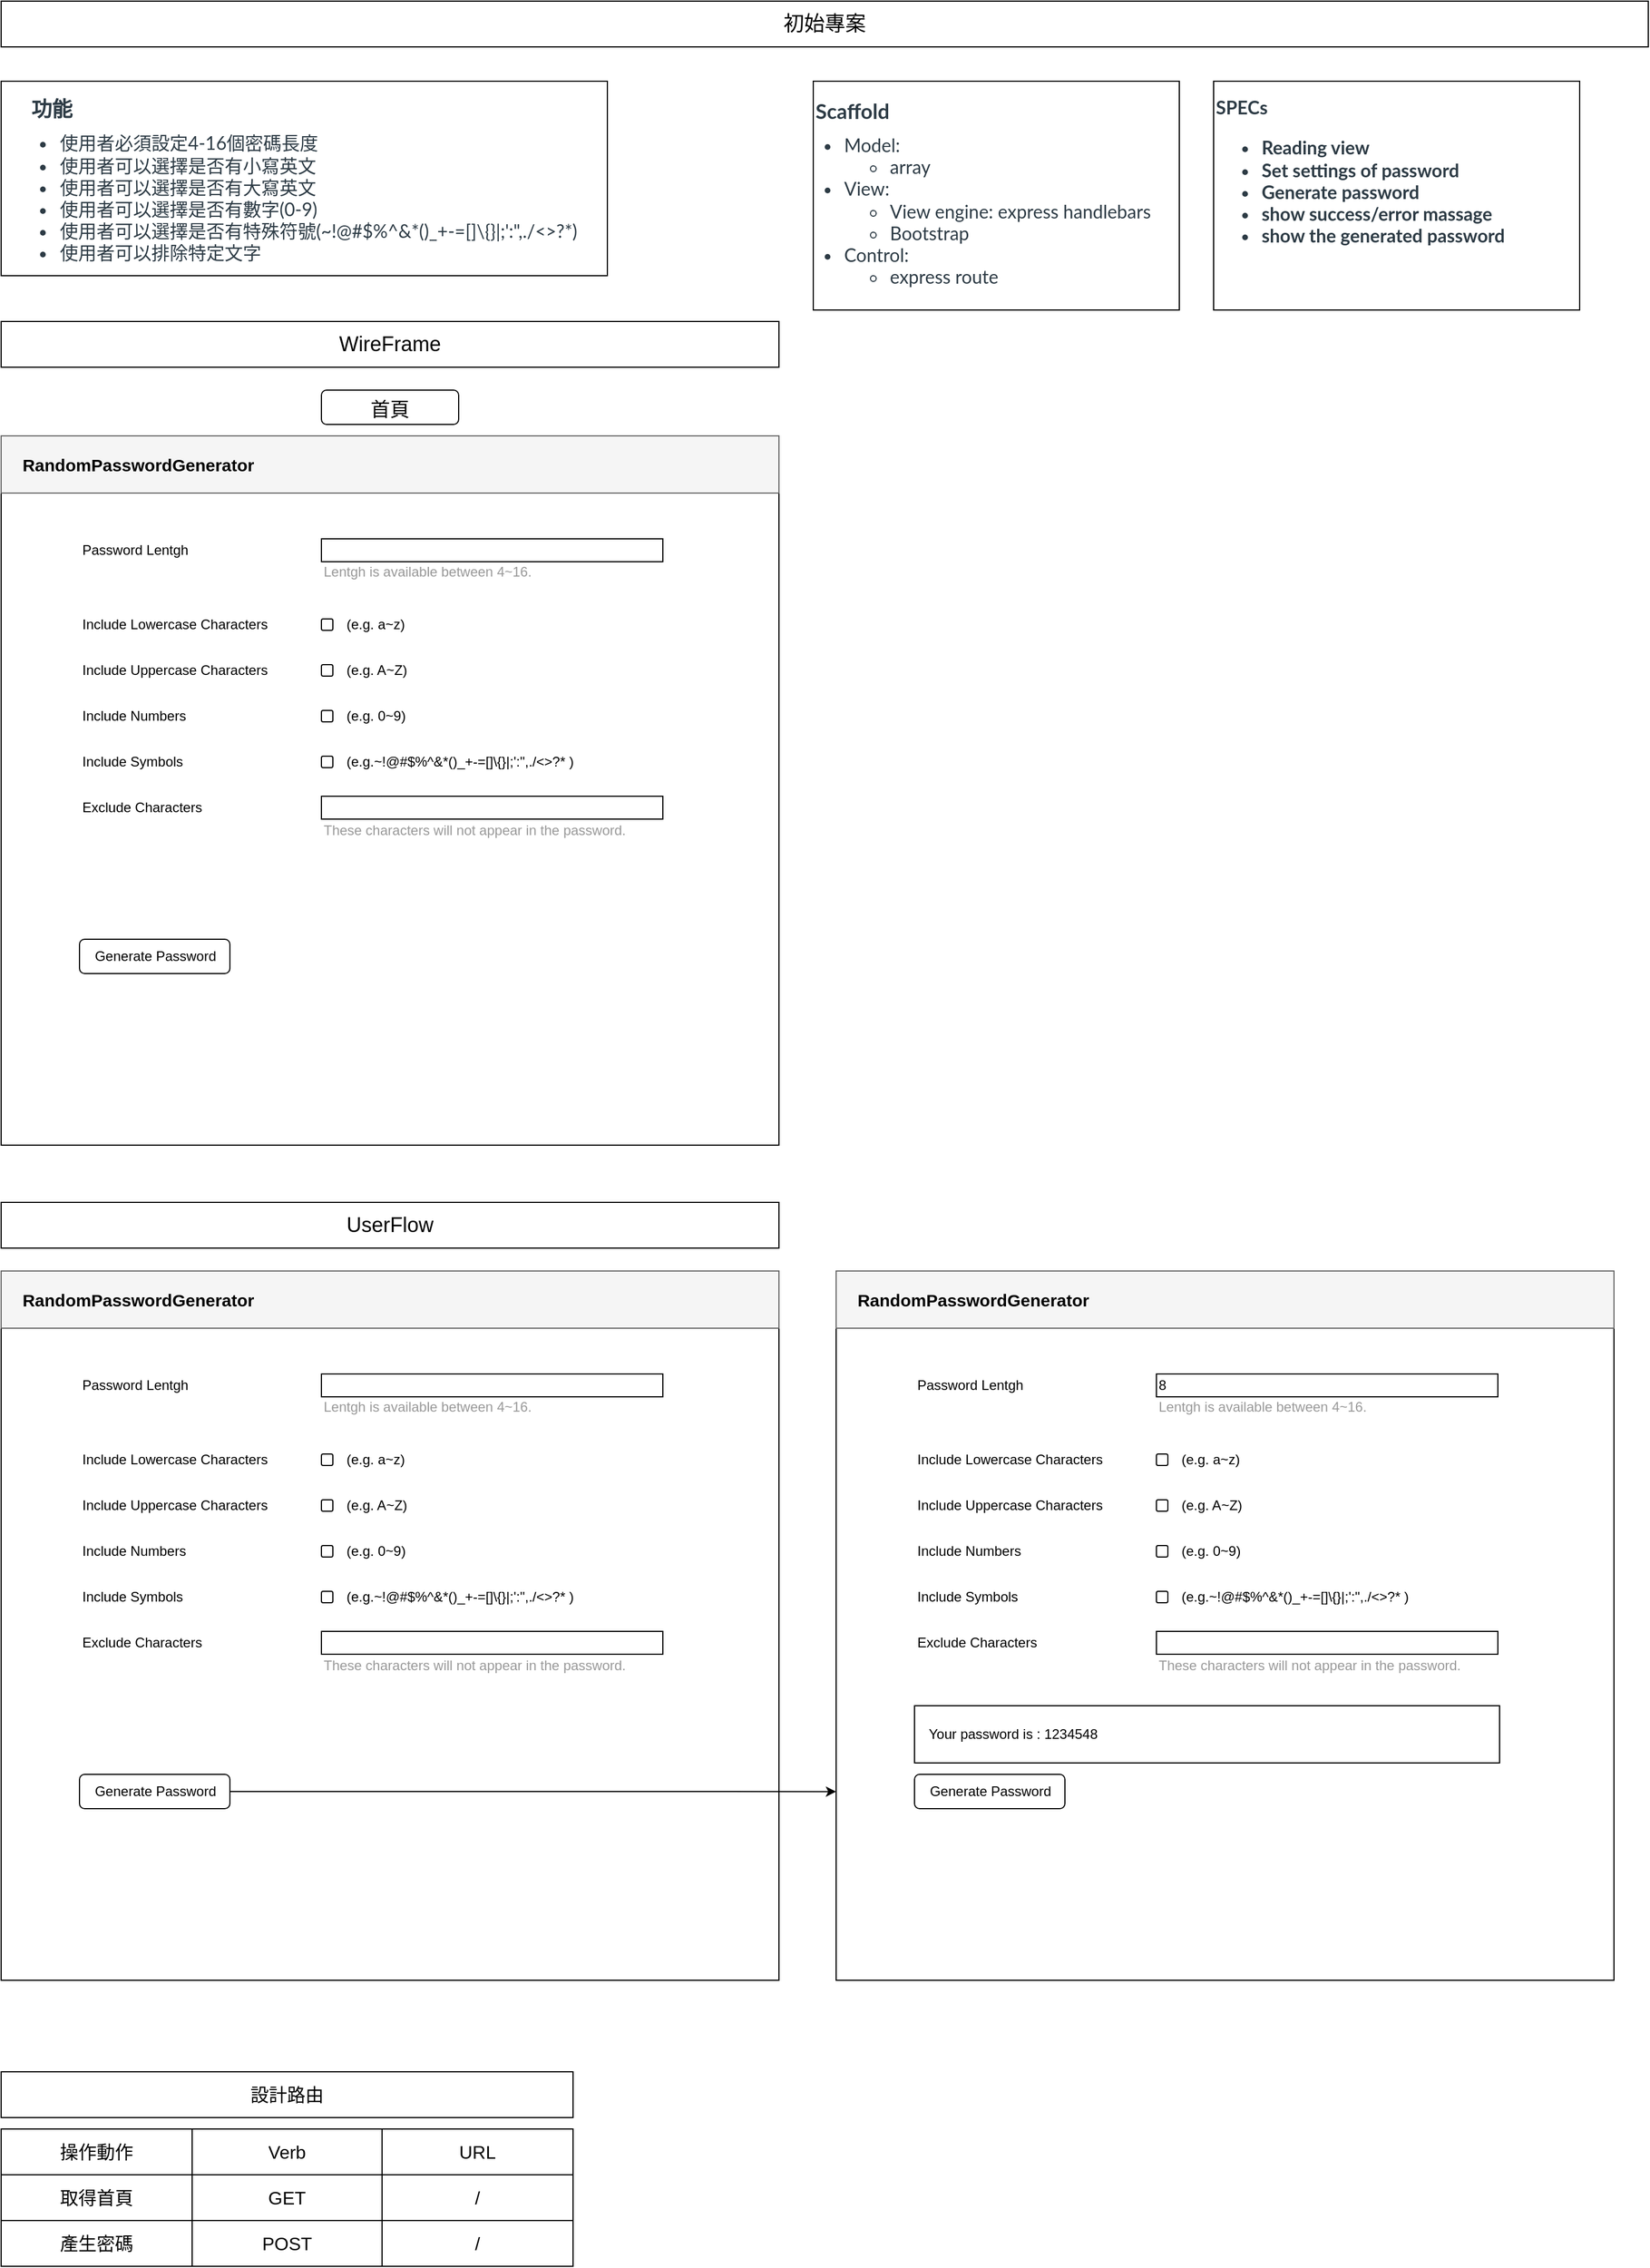 <mxfile version="21.6.8" type="device">
  <diagram name="第1頁" id="88fxw60qQT2I4hSHPNCn">
    <mxGraphModel dx="1793" dy="2224" grid="1" gridSize="10" guides="1" tooltips="1" connect="1" arrows="1" fold="1" page="1" pageScale="1" pageWidth="827" pageHeight="1169" math="0" shadow="0">
      <root>
        <mxCell id="0" />
        <mxCell id="1" parent="0" />
        <mxCell id="wVM6VVbsjTtl1nqaAGUt-2" value="&lt;h3 style=&quot;border-color: var(--border-color); margin: 6px 0px; font-family: &amp;quot;Lato Extended&amp;quot;, Lato, &amp;quot;Helvetica Neue&amp;quot;, Helvetica, Arial, sans-serif; font-weight: normal; line-height: 1.5; text-rendering: optimizelegibility; font-size: 1.5em; color: rgb(45, 59, 69); text-align: start; background-color: rgb(255, 255, 255);&quot;&gt;&lt;strong style=&quot;border-color: var(--border-color);&quot;&gt;功能&lt;/strong&gt;&lt;/h3&gt;&lt;ul style=&quot;border-color: var(--border-color); padding: 0px; margin: 0px 0px 6px 25px; color: rgb(45, 59, 69); font-family: LatoWeb, &amp;quot;Lato Extended&amp;quot;, Lato, &amp;quot;Helvetica Neue&amp;quot;, Helvetica, Arial, sans-serif; font-size: 16px; text-align: start; background-color: rgb(255, 255, 255);&quot;&gt;&lt;li style=&quot;border-color: var(--border-color);&quot;&gt;使用者必須設定4-16個密碼長度&lt;/li&gt;&lt;li style=&quot;border-color: var(--border-color);&quot;&gt;使用者可以選擇是否有小寫英文&lt;/li&gt;&lt;li style=&quot;border-color: var(--border-color);&quot;&gt;使用者可以選擇是否有大寫英文&lt;/li&gt;&lt;li style=&quot;border-color: var(--border-color);&quot;&gt;使用者可以選擇是否有數字(0-9)&lt;/li&gt;&lt;li style=&quot;border-color: var(--border-color);&quot;&gt;使用者可以選擇是否有特殊符號(~!@#$%^&amp;amp;*()_+-=[]\{}|;&#39;:&quot;,./&amp;lt;&amp;gt;?*)&lt;/li&gt;&lt;li style=&quot;border-color: var(--border-color);&quot;&gt;使用者可以排除特定文字&lt;/li&gt;&lt;/ul&gt;" style="rounded=0;whiteSpace=wrap;html=1;" parent="1" vertex="1">
          <mxGeometry x="80" y="30" width="530" height="170" as="geometry" />
        </mxCell>
        <mxCell id="wVM6VVbsjTtl1nqaAGUt-4" value="WireFrame" style="rounded=0;whiteSpace=wrap;html=1;fontSize=18;" parent="1" vertex="1">
          <mxGeometry x="80" y="240" width="680" height="40" as="geometry" />
        </mxCell>
        <mxCell id="wVM6VVbsjTtl1nqaAGUt-25" value="首頁" style="rounded=1;whiteSpace=wrap;html=1;fontSize=17;verticalAlign=bottom;" parent="1" vertex="1">
          <mxGeometry x="360" y="300" width="120" height="30" as="geometry" />
        </mxCell>
        <mxCell id="wVM6VVbsjTtl1nqaAGUt-128" value="re" style="group" parent="1" vertex="1" connectable="0">
          <mxGeometry x="80" y="340" width="680" height="620" as="geometry" />
        </mxCell>
        <mxCell id="wVM6VVbsjTtl1nqaAGUt-129" value="" style="rounded=0;whiteSpace=wrap;html=1;" parent="wVM6VVbsjTtl1nqaAGUt-128" vertex="1">
          <mxGeometry width="680" height="620" as="geometry" />
        </mxCell>
        <mxCell id="wVM6VVbsjTtl1nqaAGUt-130" value="" style="rounded=0;whiteSpace=wrap;html=1;fillColor=#f5f5f5;fontColor=#333333;strokeColor=#666666;" parent="wVM6VVbsjTtl1nqaAGUt-128" vertex="1">
          <mxGeometry width="680" height="50" as="geometry" />
        </mxCell>
        <mxCell id="wVM6VVbsjTtl1nqaAGUt-131" value="RandomPasswordGenerator" style="text;html=1;strokeColor=none;fillColor=none;align=center;verticalAlign=middle;whiteSpace=wrap;rounded=0;fontSize=15;fontStyle=1" parent="wVM6VVbsjTtl1nqaAGUt-128" vertex="1">
          <mxGeometry x="10" y="10" width="220" height="30" as="geometry" />
        </mxCell>
        <mxCell id="wVM6VVbsjTtl1nqaAGUt-132" value="" style="rounded=0;whiteSpace=wrap;html=1;align=left;fontColor=#999999;" parent="wVM6VVbsjTtl1nqaAGUt-128" vertex="1">
          <mxGeometry x="280" y="90" width="298.5" height="20" as="geometry" />
        </mxCell>
        <mxCell id="MvoH1GwuoINazfiOP4mC-1" value="Password Lentgh" style="text;html=1;strokeColor=none;fillColor=none;align=left;verticalAlign=middle;whiteSpace=wrap;rounded=0;" vertex="1" parent="wVM6VVbsjTtl1nqaAGUt-128">
          <mxGeometry x="68.5" y="85" width="121.5" height="30" as="geometry" />
        </mxCell>
        <mxCell id="MvoH1GwuoINazfiOP4mC-8" value="Lentgh is available between 4~16." style="text;html=1;strokeColor=none;fillColor=none;align=left;verticalAlign=middle;whiteSpace=wrap;rounded=0;fontColor=#999999;" vertex="1" parent="wVM6VVbsjTtl1nqaAGUt-128">
          <mxGeometry x="280" y="104" width="220" height="30" as="geometry" />
        </mxCell>
        <mxCell id="MvoH1GwuoINazfiOP4mC-9" value="Include Lowercase Characters" style="text;html=1;strokeColor=none;fillColor=none;align=left;verticalAlign=middle;whiteSpace=wrap;rounded=0;" vertex="1" parent="wVM6VVbsjTtl1nqaAGUt-128">
          <mxGeometry x="68.5" y="150" width="191.5" height="30" as="geometry" />
        </mxCell>
        <mxCell id="MvoH1GwuoINazfiOP4mC-10" value="Include Uppercase Characters" style="text;html=1;strokeColor=none;fillColor=none;align=left;verticalAlign=middle;whiteSpace=wrap;rounded=0;" vertex="1" parent="wVM6VVbsjTtl1nqaAGUt-128">
          <mxGeometry x="68.5" y="190" width="191.5" height="30" as="geometry" />
        </mxCell>
        <mxCell id="MvoH1GwuoINazfiOP4mC-11" value="Include Numbers" style="text;html=1;strokeColor=none;fillColor=none;align=left;verticalAlign=middle;whiteSpace=wrap;rounded=0;" vertex="1" parent="wVM6VVbsjTtl1nqaAGUt-128">
          <mxGeometry x="68.5" y="230" width="191.5" height="30" as="geometry" />
        </mxCell>
        <mxCell id="MvoH1GwuoINazfiOP4mC-12" value="Include Symbols" style="text;html=1;strokeColor=none;fillColor=none;align=left;verticalAlign=middle;whiteSpace=wrap;rounded=0;" vertex="1" parent="wVM6VVbsjTtl1nqaAGUt-128">
          <mxGeometry x="68.5" y="270" width="191.5" height="30" as="geometry" />
        </mxCell>
        <mxCell id="MvoH1GwuoINazfiOP4mC-13" value="Exclude Characters" style="text;html=1;strokeColor=none;fillColor=none;align=left;verticalAlign=middle;whiteSpace=wrap;rounded=0;" vertex="1" parent="wVM6VVbsjTtl1nqaAGUt-128">
          <mxGeometry x="68.5" y="310" width="191.5" height="30" as="geometry" />
        </mxCell>
        <mxCell id="MvoH1GwuoINazfiOP4mC-14" value="" style="rounded=1;whiteSpace=wrap;html=1;" vertex="1" parent="wVM6VVbsjTtl1nqaAGUt-128">
          <mxGeometry x="280" y="160" width="10" height="10" as="geometry" />
        </mxCell>
        <mxCell id="MvoH1GwuoINazfiOP4mC-15" value="" style="rounded=1;whiteSpace=wrap;html=1;" vertex="1" parent="wVM6VVbsjTtl1nqaAGUt-128">
          <mxGeometry x="280" y="200" width="10" height="10" as="geometry" />
        </mxCell>
        <mxCell id="MvoH1GwuoINazfiOP4mC-16" value="" style="rounded=1;whiteSpace=wrap;html=1;" vertex="1" parent="wVM6VVbsjTtl1nqaAGUt-128">
          <mxGeometry x="280" y="240" width="10" height="10" as="geometry" />
        </mxCell>
        <mxCell id="MvoH1GwuoINazfiOP4mC-17" value="" style="rounded=1;whiteSpace=wrap;html=1;" vertex="1" parent="wVM6VVbsjTtl1nqaAGUt-128">
          <mxGeometry x="280" y="280" width="10" height="10" as="geometry" />
        </mxCell>
        <mxCell id="MvoH1GwuoINazfiOP4mC-18" value="" style="rounded=0;whiteSpace=wrap;html=1;align=left;fontColor=#999999;" vertex="1" parent="wVM6VVbsjTtl1nqaAGUt-128">
          <mxGeometry x="280" y="315" width="298.5" height="20" as="geometry" />
        </mxCell>
        <mxCell id="MvoH1GwuoINazfiOP4mC-19" value="(e.g. a~z)" style="text;html=1;strokeColor=none;fillColor=none;align=left;verticalAlign=middle;whiteSpace=wrap;rounded=0;" vertex="1" parent="wVM6VVbsjTtl1nqaAGUt-128">
          <mxGeometry x="300" y="150" width="191.5" height="30" as="geometry" />
        </mxCell>
        <mxCell id="MvoH1GwuoINazfiOP4mC-20" value="(e.g. A~Z)" style="text;html=1;strokeColor=none;fillColor=none;align=left;verticalAlign=middle;whiteSpace=wrap;rounded=0;" vertex="1" parent="wVM6VVbsjTtl1nqaAGUt-128">
          <mxGeometry x="300" y="190" width="191.5" height="30" as="geometry" />
        </mxCell>
        <mxCell id="MvoH1GwuoINazfiOP4mC-21" value="(e.g. 0~9)" style="text;html=1;strokeColor=none;fillColor=none;align=left;verticalAlign=middle;whiteSpace=wrap;rounded=0;" vertex="1" parent="wVM6VVbsjTtl1nqaAGUt-128">
          <mxGeometry x="300" y="230" width="191.5" height="30" as="geometry" />
        </mxCell>
        <mxCell id="MvoH1GwuoINazfiOP4mC-22" value="(e.g.~!@#$%^&amp;amp;*()_+-=[]\{}|;&#39;:&quot;,./&amp;lt;&amp;gt;?* )" style="text;html=1;strokeColor=none;fillColor=none;align=left;verticalAlign=middle;whiteSpace=wrap;rounded=0;" vertex="1" parent="wVM6VVbsjTtl1nqaAGUt-128">
          <mxGeometry x="300" y="270" width="270" height="30" as="geometry" />
        </mxCell>
        <mxCell id="MvoH1GwuoINazfiOP4mC-23" value="These characters will not appear in the password." style="text;html=1;strokeColor=none;fillColor=none;align=left;verticalAlign=middle;whiteSpace=wrap;rounded=0;fontColor=#999999;" vertex="1" parent="wVM6VVbsjTtl1nqaAGUt-128">
          <mxGeometry x="280" y="330" width="280" height="30" as="geometry" />
        </mxCell>
        <mxCell id="MvoH1GwuoINazfiOP4mC-25" value="Generate Password" style="rounded=1;whiteSpace=wrap;html=1;" vertex="1" parent="wVM6VVbsjTtl1nqaAGUt-128">
          <mxGeometry x="68.5" y="440" width="131.5" height="30" as="geometry" />
        </mxCell>
        <mxCell id="e_DNNsqGoQ1BPr0Qhp8M-2" value="初始專案" style="rounded=0;whiteSpace=wrap;html=1;fontSize=18;" parent="1" vertex="1">
          <mxGeometry x="80" y="-40" width="1440" height="40" as="geometry" />
        </mxCell>
        <mxCell id="MvoH1GwuoINazfiOP4mC-102" value="UserFlow" style="rounded=0;whiteSpace=wrap;html=1;fontSize=18;" vertex="1" parent="1">
          <mxGeometry x="80" y="1010" width="680" height="40" as="geometry" />
        </mxCell>
        <mxCell id="MvoH1GwuoINazfiOP4mC-103" value="" style="shape=table;startSize=0;container=1;collapsible=0;childLayout=tableLayout;fontSize=16;" vertex="1" parent="1">
          <mxGeometry x="80" y="1820" width="500" height="120" as="geometry" />
        </mxCell>
        <mxCell id="MvoH1GwuoINazfiOP4mC-104" value="" style="shape=tableRow;horizontal=0;startSize=0;swimlaneHead=0;swimlaneBody=0;strokeColor=inherit;top=0;left=0;bottom=0;right=0;collapsible=0;dropTarget=0;fillColor=none;points=[[0,0.5],[1,0.5]];portConstraint=eastwest;fontSize=16;" vertex="1" parent="MvoH1GwuoINazfiOP4mC-103">
          <mxGeometry width="500" height="40" as="geometry" />
        </mxCell>
        <mxCell id="MvoH1GwuoINazfiOP4mC-105" value="操作動作" style="shape=partialRectangle;html=1;whiteSpace=wrap;connectable=0;strokeColor=inherit;overflow=hidden;fillColor=none;top=0;left=0;bottom=0;right=0;pointerEvents=1;fontSize=16;" vertex="1" parent="MvoH1GwuoINazfiOP4mC-104">
          <mxGeometry width="167" height="40" as="geometry">
            <mxRectangle width="167" height="40" as="alternateBounds" />
          </mxGeometry>
        </mxCell>
        <mxCell id="MvoH1GwuoINazfiOP4mC-106" value="Verb" style="shape=partialRectangle;html=1;whiteSpace=wrap;connectable=0;strokeColor=inherit;overflow=hidden;fillColor=none;top=0;left=0;bottom=0;right=0;pointerEvents=1;fontSize=16;" vertex="1" parent="MvoH1GwuoINazfiOP4mC-104">
          <mxGeometry x="167" width="166" height="40" as="geometry">
            <mxRectangle width="166" height="40" as="alternateBounds" />
          </mxGeometry>
        </mxCell>
        <mxCell id="MvoH1GwuoINazfiOP4mC-107" value="URL" style="shape=partialRectangle;html=1;whiteSpace=wrap;connectable=0;strokeColor=inherit;overflow=hidden;fillColor=none;top=0;left=0;bottom=0;right=0;pointerEvents=1;fontSize=16;" vertex="1" parent="MvoH1GwuoINazfiOP4mC-104">
          <mxGeometry x="333" width="167" height="40" as="geometry">
            <mxRectangle width="167" height="40" as="alternateBounds" />
          </mxGeometry>
        </mxCell>
        <mxCell id="MvoH1GwuoINazfiOP4mC-108" value="" style="shape=tableRow;horizontal=0;startSize=0;swimlaneHead=0;swimlaneBody=0;strokeColor=inherit;top=0;left=0;bottom=0;right=0;collapsible=0;dropTarget=0;fillColor=none;points=[[0,0.5],[1,0.5]];portConstraint=eastwest;fontSize=16;" vertex="1" parent="MvoH1GwuoINazfiOP4mC-103">
          <mxGeometry y="40" width="500" height="40" as="geometry" />
        </mxCell>
        <mxCell id="MvoH1GwuoINazfiOP4mC-109" value="取得首頁" style="shape=partialRectangle;html=1;whiteSpace=wrap;connectable=0;strokeColor=inherit;overflow=hidden;fillColor=none;top=0;left=0;bottom=0;right=0;pointerEvents=1;fontSize=16;" vertex="1" parent="MvoH1GwuoINazfiOP4mC-108">
          <mxGeometry width="167" height="40" as="geometry">
            <mxRectangle width="167" height="40" as="alternateBounds" />
          </mxGeometry>
        </mxCell>
        <mxCell id="MvoH1GwuoINazfiOP4mC-110" value="GET" style="shape=partialRectangle;html=1;whiteSpace=wrap;connectable=0;strokeColor=inherit;overflow=hidden;fillColor=none;top=0;left=0;bottom=0;right=0;pointerEvents=1;fontSize=16;" vertex="1" parent="MvoH1GwuoINazfiOP4mC-108">
          <mxGeometry x="167" width="166" height="40" as="geometry">
            <mxRectangle width="166" height="40" as="alternateBounds" />
          </mxGeometry>
        </mxCell>
        <mxCell id="MvoH1GwuoINazfiOP4mC-111" value="/" style="shape=partialRectangle;html=1;whiteSpace=wrap;connectable=0;strokeColor=inherit;overflow=hidden;fillColor=none;top=0;left=0;bottom=0;right=0;pointerEvents=1;fontSize=16;" vertex="1" parent="MvoH1GwuoINazfiOP4mC-108">
          <mxGeometry x="333" width="167" height="40" as="geometry">
            <mxRectangle width="167" height="40" as="alternateBounds" />
          </mxGeometry>
        </mxCell>
        <mxCell id="MvoH1GwuoINazfiOP4mC-124" style="shape=tableRow;horizontal=0;startSize=0;swimlaneHead=0;swimlaneBody=0;strokeColor=inherit;top=0;left=0;bottom=0;right=0;collapsible=0;dropTarget=0;fillColor=none;points=[[0,0.5],[1,0.5]];portConstraint=eastwest;fontSize=16;" vertex="1" parent="MvoH1GwuoINazfiOP4mC-103">
          <mxGeometry y="80" width="500" height="40" as="geometry" />
        </mxCell>
        <mxCell id="MvoH1GwuoINazfiOP4mC-125" value="產生密碼" style="shape=partialRectangle;html=1;whiteSpace=wrap;connectable=0;strokeColor=inherit;overflow=hidden;fillColor=none;top=0;left=0;bottom=0;right=0;pointerEvents=1;fontSize=16;" vertex="1" parent="MvoH1GwuoINazfiOP4mC-124">
          <mxGeometry width="167" height="40" as="geometry">
            <mxRectangle width="167" height="40" as="alternateBounds" />
          </mxGeometry>
        </mxCell>
        <mxCell id="MvoH1GwuoINazfiOP4mC-126" value="POST" style="shape=partialRectangle;html=1;whiteSpace=wrap;connectable=0;strokeColor=inherit;overflow=hidden;fillColor=none;top=0;left=0;bottom=0;right=0;pointerEvents=1;fontSize=16;" vertex="1" parent="MvoH1GwuoINazfiOP4mC-124">
          <mxGeometry x="167" width="166" height="40" as="geometry">
            <mxRectangle width="166" height="40" as="alternateBounds" />
          </mxGeometry>
        </mxCell>
        <mxCell id="MvoH1GwuoINazfiOP4mC-127" value="/" style="shape=partialRectangle;html=1;whiteSpace=wrap;connectable=0;strokeColor=inherit;overflow=hidden;fillColor=none;top=0;left=0;bottom=0;right=0;pointerEvents=1;fontSize=16;" vertex="1" parent="MvoH1GwuoINazfiOP4mC-124">
          <mxGeometry x="333" width="167" height="40" as="geometry">
            <mxRectangle width="167" height="40" as="alternateBounds" />
          </mxGeometry>
        </mxCell>
        <mxCell id="MvoH1GwuoINazfiOP4mC-136" value="設計路由" style="rounded=0;whiteSpace=wrap;html=1;fontSize=16;" vertex="1" parent="1">
          <mxGeometry x="80" y="1770" width="500" height="40" as="geometry" />
        </mxCell>
        <mxCell id="MvoH1GwuoINazfiOP4mC-137" value="re" style="group" vertex="1" connectable="0" parent="1">
          <mxGeometry x="80" y="1070" width="680" height="620" as="geometry" />
        </mxCell>
        <mxCell id="MvoH1GwuoINazfiOP4mC-138" value="" style="rounded=0;whiteSpace=wrap;html=1;" vertex="1" parent="MvoH1GwuoINazfiOP4mC-137">
          <mxGeometry width="680" height="620" as="geometry" />
        </mxCell>
        <mxCell id="MvoH1GwuoINazfiOP4mC-139" value="" style="rounded=0;whiteSpace=wrap;html=1;fillColor=#f5f5f5;fontColor=#333333;strokeColor=#666666;" vertex="1" parent="MvoH1GwuoINazfiOP4mC-137">
          <mxGeometry width="680" height="50" as="geometry" />
        </mxCell>
        <mxCell id="MvoH1GwuoINazfiOP4mC-140" value="RandomPasswordGenerator" style="text;html=1;strokeColor=none;fillColor=none;align=center;verticalAlign=middle;whiteSpace=wrap;rounded=0;fontSize=15;fontStyle=1" vertex="1" parent="MvoH1GwuoINazfiOP4mC-137">
          <mxGeometry x="10" y="10" width="220" height="30" as="geometry" />
        </mxCell>
        <mxCell id="MvoH1GwuoINazfiOP4mC-141" value="" style="rounded=0;whiteSpace=wrap;html=1;align=left;fontColor=#999999;" vertex="1" parent="MvoH1GwuoINazfiOP4mC-137">
          <mxGeometry x="280" y="90" width="298.5" height="20" as="geometry" />
        </mxCell>
        <mxCell id="MvoH1GwuoINazfiOP4mC-142" value="Password Lentgh" style="text;html=1;strokeColor=none;fillColor=none;align=left;verticalAlign=middle;whiteSpace=wrap;rounded=0;" vertex="1" parent="MvoH1GwuoINazfiOP4mC-137">
          <mxGeometry x="68.5" y="85" width="121.5" height="30" as="geometry" />
        </mxCell>
        <mxCell id="MvoH1GwuoINazfiOP4mC-143" value="Lentgh is available between 4~16." style="text;html=1;strokeColor=none;fillColor=none;align=left;verticalAlign=middle;whiteSpace=wrap;rounded=0;fontColor=#999999;" vertex="1" parent="MvoH1GwuoINazfiOP4mC-137">
          <mxGeometry x="280" y="104" width="220" height="30" as="geometry" />
        </mxCell>
        <mxCell id="MvoH1GwuoINazfiOP4mC-144" value="Include Lowercase Characters" style="text;html=1;strokeColor=none;fillColor=none;align=left;verticalAlign=middle;whiteSpace=wrap;rounded=0;" vertex="1" parent="MvoH1GwuoINazfiOP4mC-137">
          <mxGeometry x="68.5" y="150" width="191.5" height="30" as="geometry" />
        </mxCell>
        <mxCell id="MvoH1GwuoINazfiOP4mC-145" value="Include Uppercase Characters" style="text;html=1;strokeColor=none;fillColor=none;align=left;verticalAlign=middle;whiteSpace=wrap;rounded=0;" vertex="1" parent="MvoH1GwuoINazfiOP4mC-137">
          <mxGeometry x="68.5" y="190" width="191.5" height="30" as="geometry" />
        </mxCell>
        <mxCell id="MvoH1GwuoINazfiOP4mC-146" value="Include Numbers" style="text;html=1;strokeColor=none;fillColor=none;align=left;verticalAlign=middle;whiteSpace=wrap;rounded=0;" vertex="1" parent="MvoH1GwuoINazfiOP4mC-137">
          <mxGeometry x="68.5" y="230" width="191.5" height="30" as="geometry" />
        </mxCell>
        <mxCell id="MvoH1GwuoINazfiOP4mC-147" value="Include Symbols" style="text;html=1;strokeColor=none;fillColor=none;align=left;verticalAlign=middle;whiteSpace=wrap;rounded=0;" vertex="1" parent="MvoH1GwuoINazfiOP4mC-137">
          <mxGeometry x="68.5" y="270" width="191.5" height="30" as="geometry" />
        </mxCell>
        <mxCell id="MvoH1GwuoINazfiOP4mC-148" value="Exclude Characters" style="text;html=1;strokeColor=none;fillColor=none;align=left;verticalAlign=middle;whiteSpace=wrap;rounded=0;" vertex="1" parent="MvoH1GwuoINazfiOP4mC-137">
          <mxGeometry x="68.5" y="310" width="191.5" height="30" as="geometry" />
        </mxCell>
        <mxCell id="MvoH1GwuoINazfiOP4mC-149" value="" style="rounded=1;whiteSpace=wrap;html=1;" vertex="1" parent="MvoH1GwuoINazfiOP4mC-137">
          <mxGeometry x="280" y="160" width="10" height="10" as="geometry" />
        </mxCell>
        <mxCell id="MvoH1GwuoINazfiOP4mC-150" value="" style="rounded=1;whiteSpace=wrap;html=1;" vertex="1" parent="MvoH1GwuoINazfiOP4mC-137">
          <mxGeometry x="280" y="200" width="10" height="10" as="geometry" />
        </mxCell>
        <mxCell id="MvoH1GwuoINazfiOP4mC-151" value="" style="rounded=1;whiteSpace=wrap;html=1;" vertex="1" parent="MvoH1GwuoINazfiOP4mC-137">
          <mxGeometry x="280" y="240" width="10" height="10" as="geometry" />
        </mxCell>
        <mxCell id="MvoH1GwuoINazfiOP4mC-152" value="" style="rounded=1;whiteSpace=wrap;html=1;" vertex="1" parent="MvoH1GwuoINazfiOP4mC-137">
          <mxGeometry x="280" y="280" width="10" height="10" as="geometry" />
        </mxCell>
        <mxCell id="MvoH1GwuoINazfiOP4mC-153" value="" style="rounded=0;whiteSpace=wrap;html=1;align=left;fontColor=#999999;" vertex="1" parent="MvoH1GwuoINazfiOP4mC-137">
          <mxGeometry x="280" y="315" width="298.5" height="20" as="geometry" />
        </mxCell>
        <mxCell id="MvoH1GwuoINazfiOP4mC-154" value="(e.g. a~z)" style="text;html=1;strokeColor=none;fillColor=none;align=left;verticalAlign=middle;whiteSpace=wrap;rounded=0;" vertex="1" parent="MvoH1GwuoINazfiOP4mC-137">
          <mxGeometry x="300" y="150" width="191.5" height="30" as="geometry" />
        </mxCell>
        <mxCell id="MvoH1GwuoINazfiOP4mC-155" value="(e.g. A~Z)" style="text;html=1;strokeColor=none;fillColor=none;align=left;verticalAlign=middle;whiteSpace=wrap;rounded=0;" vertex="1" parent="MvoH1GwuoINazfiOP4mC-137">
          <mxGeometry x="300" y="190" width="191.5" height="30" as="geometry" />
        </mxCell>
        <mxCell id="MvoH1GwuoINazfiOP4mC-156" value="(e.g. 0~9)" style="text;html=1;strokeColor=none;fillColor=none;align=left;verticalAlign=middle;whiteSpace=wrap;rounded=0;" vertex="1" parent="MvoH1GwuoINazfiOP4mC-137">
          <mxGeometry x="300" y="230" width="191.5" height="30" as="geometry" />
        </mxCell>
        <mxCell id="MvoH1GwuoINazfiOP4mC-157" value="(e.g.~!@#$%^&amp;amp;*()_+-=[]\{}|;&#39;:&quot;,./&amp;lt;&amp;gt;?* )" style="text;html=1;strokeColor=none;fillColor=none;align=left;verticalAlign=middle;whiteSpace=wrap;rounded=0;" vertex="1" parent="MvoH1GwuoINazfiOP4mC-137">
          <mxGeometry x="300" y="270" width="270" height="30" as="geometry" />
        </mxCell>
        <mxCell id="MvoH1GwuoINazfiOP4mC-158" value="These characters will not appear in the password." style="text;html=1;strokeColor=none;fillColor=none;align=left;verticalAlign=middle;whiteSpace=wrap;rounded=0;fontColor=#999999;" vertex="1" parent="MvoH1GwuoINazfiOP4mC-137">
          <mxGeometry x="280" y="330" width="280" height="30" as="geometry" />
        </mxCell>
        <mxCell id="MvoH1GwuoINazfiOP4mC-160" value="Generate Password" style="rounded=1;whiteSpace=wrap;html=1;" vertex="1" parent="MvoH1GwuoINazfiOP4mC-137">
          <mxGeometry x="68.5" y="440" width="131.5" height="30" as="geometry" />
        </mxCell>
        <mxCell id="MvoH1GwuoINazfiOP4mC-161" value="re" style="group" vertex="1" connectable="0" parent="1">
          <mxGeometry x="810" y="1070" width="680" height="620" as="geometry" />
        </mxCell>
        <mxCell id="MvoH1GwuoINazfiOP4mC-162" value="" style="rounded=0;whiteSpace=wrap;html=1;" vertex="1" parent="MvoH1GwuoINazfiOP4mC-161">
          <mxGeometry width="680" height="620" as="geometry" />
        </mxCell>
        <mxCell id="MvoH1GwuoINazfiOP4mC-163" value="" style="rounded=0;whiteSpace=wrap;html=1;fillColor=#f5f5f5;fontColor=#333333;strokeColor=#666666;" vertex="1" parent="MvoH1GwuoINazfiOP4mC-161">
          <mxGeometry width="680" height="50" as="geometry" />
        </mxCell>
        <mxCell id="MvoH1GwuoINazfiOP4mC-164" value="RandomPasswordGenerator" style="text;html=1;strokeColor=none;fillColor=none;align=center;verticalAlign=middle;whiteSpace=wrap;rounded=0;fontSize=15;fontStyle=1" vertex="1" parent="MvoH1GwuoINazfiOP4mC-161">
          <mxGeometry x="10" y="10" width="220" height="30" as="geometry" />
        </mxCell>
        <mxCell id="MvoH1GwuoINazfiOP4mC-165" value="&lt;font color=&quot;#000000&quot;&gt;8&lt;/font&gt;" style="rounded=0;whiteSpace=wrap;html=1;align=left;fontColor=#999999;" vertex="1" parent="MvoH1GwuoINazfiOP4mC-161">
          <mxGeometry x="280" y="90" width="298.5" height="20" as="geometry" />
        </mxCell>
        <mxCell id="MvoH1GwuoINazfiOP4mC-166" value="Password Lentgh" style="text;html=1;strokeColor=none;fillColor=none;align=left;verticalAlign=middle;whiteSpace=wrap;rounded=0;" vertex="1" parent="MvoH1GwuoINazfiOP4mC-161">
          <mxGeometry x="68.5" y="85" width="121.5" height="30" as="geometry" />
        </mxCell>
        <mxCell id="MvoH1GwuoINazfiOP4mC-167" value="Lentgh is available between 4~16." style="text;html=1;strokeColor=none;fillColor=none;align=left;verticalAlign=middle;whiteSpace=wrap;rounded=0;fontColor=#999999;" vertex="1" parent="MvoH1GwuoINazfiOP4mC-161">
          <mxGeometry x="280" y="104" width="220" height="30" as="geometry" />
        </mxCell>
        <mxCell id="MvoH1GwuoINazfiOP4mC-168" value="Include Lowercase Characters" style="text;html=1;strokeColor=none;fillColor=none;align=left;verticalAlign=middle;whiteSpace=wrap;rounded=0;" vertex="1" parent="MvoH1GwuoINazfiOP4mC-161">
          <mxGeometry x="68.5" y="150" width="191.5" height="30" as="geometry" />
        </mxCell>
        <mxCell id="MvoH1GwuoINazfiOP4mC-169" value="Include Uppercase Characters" style="text;html=1;strokeColor=none;fillColor=none;align=left;verticalAlign=middle;whiteSpace=wrap;rounded=0;" vertex="1" parent="MvoH1GwuoINazfiOP4mC-161">
          <mxGeometry x="68.5" y="190" width="191.5" height="30" as="geometry" />
        </mxCell>
        <mxCell id="MvoH1GwuoINazfiOP4mC-170" value="Include Numbers" style="text;html=1;strokeColor=none;fillColor=none;align=left;verticalAlign=middle;whiteSpace=wrap;rounded=0;" vertex="1" parent="MvoH1GwuoINazfiOP4mC-161">
          <mxGeometry x="68.5" y="230" width="191.5" height="30" as="geometry" />
        </mxCell>
        <mxCell id="MvoH1GwuoINazfiOP4mC-171" value="Include Symbols" style="text;html=1;strokeColor=none;fillColor=none;align=left;verticalAlign=middle;whiteSpace=wrap;rounded=0;" vertex="1" parent="MvoH1GwuoINazfiOP4mC-161">
          <mxGeometry x="68.5" y="270" width="191.5" height="30" as="geometry" />
        </mxCell>
        <mxCell id="MvoH1GwuoINazfiOP4mC-172" value="Exclude Characters" style="text;html=1;strokeColor=none;fillColor=none;align=left;verticalAlign=middle;whiteSpace=wrap;rounded=0;" vertex="1" parent="MvoH1GwuoINazfiOP4mC-161">
          <mxGeometry x="68.5" y="310" width="191.5" height="30" as="geometry" />
        </mxCell>
        <mxCell id="MvoH1GwuoINazfiOP4mC-173" value="" style="rounded=1;whiteSpace=wrap;html=1;" vertex="1" parent="MvoH1GwuoINazfiOP4mC-161">
          <mxGeometry x="280" y="160" width="10" height="10" as="geometry" />
        </mxCell>
        <mxCell id="MvoH1GwuoINazfiOP4mC-174" value="" style="rounded=1;whiteSpace=wrap;html=1;" vertex="1" parent="MvoH1GwuoINazfiOP4mC-161">
          <mxGeometry x="280" y="200" width="10" height="10" as="geometry" />
        </mxCell>
        <mxCell id="MvoH1GwuoINazfiOP4mC-175" value="" style="rounded=1;whiteSpace=wrap;html=1;" vertex="1" parent="MvoH1GwuoINazfiOP4mC-161">
          <mxGeometry x="280" y="240" width="10" height="10" as="geometry" />
        </mxCell>
        <mxCell id="MvoH1GwuoINazfiOP4mC-176" value="" style="rounded=1;whiteSpace=wrap;html=1;" vertex="1" parent="MvoH1GwuoINazfiOP4mC-161">
          <mxGeometry x="280" y="280" width="10" height="10" as="geometry" />
        </mxCell>
        <mxCell id="MvoH1GwuoINazfiOP4mC-177" value="" style="rounded=0;whiteSpace=wrap;html=1;align=left;fontColor=#999999;" vertex="1" parent="MvoH1GwuoINazfiOP4mC-161">
          <mxGeometry x="280" y="315" width="298.5" height="20" as="geometry" />
        </mxCell>
        <mxCell id="MvoH1GwuoINazfiOP4mC-178" value="(e.g. a~z)" style="text;html=1;strokeColor=none;fillColor=none;align=left;verticalAlign=middle;whiteSpace=wrap;rounded=0;" vertex="1" parent="MvoH1GwuoINazfiOP4mC-161">
          <mxGeometry x="300" y="150" width="191.5" height="30" as="geometry" />
        </mxCell>
        <mxCell id="MvoH1GwuoINazfiOP4mC-179" value="(e.g. A~Z)" style="text;html=1;strokeColor=none;fillColor=none;align=left;verticalAlign=middle;whiteSpace=wrap;rounded=0;" vertex="1" parent="MvoH1GwuoINazfiOP4mC-161">
          <mxGeometry x="300" y="190" width="191.5" height="30" as="geometry" />
        </mxCell>
        <mxCell id="MvoH1GwuoINazfiOP4mC-180" value="(e.g. 0~9)" style="text;html=1;strokeColor=none;fillColor=none;align=left;verticalAlign=middle;whiteSpace=wrap;rounded=0;" vertex="1" parent="MvoH1GwuoINazfiOP4mC-161">
          <mxGeometry x="300" y="230" width="191.5" height="30" as="geometry" />
        </mxCell>
        <mxCell id="MvoH1GwuoINazfiOP4mC-181" value="(e.g.~!@#$%^&amp;amp;*()_+-=[]\{}|;&#39;:&quot;,./&amp;lt;&amp;gt;?* )" style="text;html=1;strokeColor=none;fillColor=none;align=left;verticalAlign=middle;whiteSpace=wrap;rounded=0;" vertex="1" parent="MvoH1GwuoINazfiOP4mC-161">
          <mxGeometry x="300" y="270" width="270" height="30" as="geometry" />
        </mxCell>
        <mxCell id="MvoH1GwuoINazfiOP4mC-182" value="These characters will not appear in the password." style="text;html=1;strokeColor=none;fillColor=none;align=left;verticalAlign=middle;whiteSpace=wrap;rounded=0;fontColor=#999999;" vertex="1" parent="MvoH1GwuoINazfiOP4mC-161">
          <mxGeometry x="280" y="330" width="280" height="30" as="geometry" />
        </mxCell>
        <mxCell id="MvoH1GwuoINazfiOP4mC-183" value="&amp;nbsp; &amp;nbsp;Your password is : 1234548" style="rounded=0;whiteSpace=wrap;html=1;align=left;fontColor=#000000;" vertex="1" parent="MvoH1GwuoINazfiOP4mC-161">
          <mxGeometry x="68.5" y="380" width="511.5" height="50" as="geometry" />
        </mxCell>
        <mxCell id="MvoH1GwuoINazfiOP4mC-184" value="Generate Password" style="rounded=1;whiteSpace=wrap;html=1;" vertex="1" parent="MvoH1GwuoINazfiOP4mC-161">
          <mxGeometry x="68.5" y="440" width="131.5" height="30" as="geometry" />
        </mxCell>
        <mxCell id="MvoH1GwuoINazfiOP4mC-185" style="edgeStyle=orthogonalEdgeStyle;rounded=0;orthogonalLoop=1;jettySize=auto;html=1;entryX=0;entryY=0.734;entryDx=0;entryDy=0;entryPerimeter=0;" edge="1" parent="1" source="MvoH1GwuoINazfiOP4mC-160" target="MvoH1GwuoINazfiOP4mC-162">
          <mxGeometry relative="1" as="geometry" />
        </mxCell>
        <mxCell id="MvoH1GwuoINazfiOP4mC-194" value="&lt;h3 style=&quot;border-color: var(--border-color); margin: 6px 0px; font-family: &amp;quot;Lato Extended&amp;quot;, Lato, &amp;quot;Helvetica Neue&amp;quot;, Helvetica, Arial, sans-serif; font-weight: normal; line-height: 1.5; text-rendering: optimizelegibility; font-size: 1.5em; color: rgb(45, 59, 69); background-color: rgb(255, 255, 255);&quot;&gt;&lt;strong style=&quot;border-color: var(--border-color);&quot;&gt;Scaffold&lt;/strong&gt;&lt;/h3&gt;&lt;ul style=&quot;border-color: var(--border-color); padding: 0px; margin: 0px 0px 6px 25px; color: rgb(45, 59, 69); font-family: LatoWeb, &amp;quot;Lato Extended&amp;quot;, Lato, &amp;quot;Helvetica Neue&amp;quot;, Helvetica, Arial, sans-serif; font-size: 16px; background-color: rgb(255, 255, 255);&quot;&gt;&lt;li style=&quot;border-color: var(--border-color);&quot;&gt;Model:&amp;nbsp;&amp;nbsp;&lt;/li&gt;&lt;ul&gt;&lt;li style=&quot;border-color: var(--border-color);&quot;&gt;array&lt;/li&gt;&lt;/ul&gt;&lt;li style=&quot;border-color: var(--border-color);&quot;&gt;View:&amp;nbsp;&lt;/li&gt;&lt;ul&gt;&lt;li style=&quot;border-color: var(--border-color);&quot;&gt;View engine: express handlebars&lt;/li&gt;&lt;li style=&quot;border-color: var(--border-color);&quot;&gt;Bootstrap&lt;/li&gt;&lt;/ul&gt;&lt;li style=&quot;border-color: var(--border-color);&quot;&gt;Control:&lt;/li&gt;&lt;ul&gt;&lt;li style=&quot;border-color: var(--border-color);&quot;&gt;express route&lt;/li&gt;&lt;/ul&gt;&lt;/ul&gt;&lt;font face=&quot;LatoWeb, Lato Extended, Lato, Helvetica Neue, Helvetica, Arial, sans-serif&quot; color=&quot;#2d3b45&quot;&gt;&lt;span style=&quot;font-size: 16px;&quot;&gt;&lt;br&gt;&lt;/span&gt;&lt;/font&gt;" style="rounded=0;whiteSpace=wrap;html=1;align=left;horizontal=1;verticalAlign=top;" vertex="1" parent="1">
          <mxGeometry x="790" y="30" width="320" height="200" as="geometry" />
        </mxCell>
        <mxCell id="MvoH1GwuoINazfiOP4mC-195" value="&lt;h3 style=&quot;border-color: var(--border-color); margin: 6px 0px; font-family: &amp;quot;Lato Extended&amp;quot;, Lato, &amp;quot;Helvetica Neue&amp;quot;, Helvetica, Arial, sans-serif; font-weight: normal; line-height: 1.5; text-rendering: optimizelegibility; font-size: 1.5em; color: rgb(45, 59, 69); background-color: rgb(255, 255, 255);&quot;&gt;&lt;/h3&gt;&lt;font face=&quot;LatoWeb, Lato Extended, Lato, Helvetica Neue, Helvetica, Arial, sans-serif&quot; color=&quot;#2d3b45&quot;&gt;&lt;span style=&quot;font-size: 16px;&quot;&gt;&lt;b&gt;SPECs&lt;br&gt;&lt;ul&gt;&lt;li&gt;&lt;font face=&quot;LatoWeb, Lato Extended, Lato, Helvetica Neue, Helvetica, Arial, sans-serif&quot; color=&quot;#2d3b45&quot;&gt;&lt;span style=&quot;font-size: 16px;&quot;&gt;Reading view&lt;/span&gt;&lt;/font&gt;&lt;/li&gt;&lt;li&gt;&lt;font face=&quot;LatoWeb, Lato Extended, Lato, Helvetica Neue, Helvetica, Arial, sans-serif&quot; color=&quot;#2d3b45&quot;&gt;&lt;span style=&quot;font-size: 16px;&quot;&gt;Set settings of password&lt;/span&gt;&lt;/font&gt;&lt;/li&gt;&lt;li&gt;Generate password&lt;/li&gt;&lt;li&gt;show success/error massage&lt;/li&gt;&lt;li&gt;show the generated password&lt;/li&gt;&lt;/ul&gt;&lt;/b&gt;&lt;/span&gt;&lt;/font&gt;" style="rounded=0;whiteSpace=wrap;html=1;align=left;horizontal=1;verticalAlign=top;" vertex="1" parent="1">
          <mxGeometry x="1140" y="30" width="320" height="200" as="geometry" />
        </mxCell>
      </root>
    </mxGraphModel>
  </diagram>
</mxfile>
